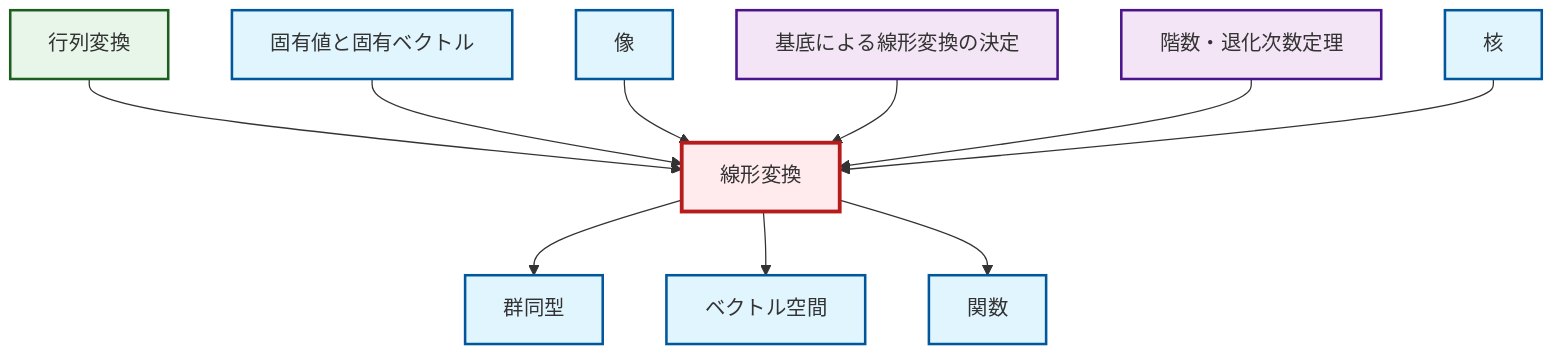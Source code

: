 graph TD
    classDef definition fill:#e1f5fe,stroke:#01579b,stroke-width:2px
    classDef theorem fill:#f3e5f5,stroke:#4a148c,stroke-width:2px
    classDef axiom fill:#fff3e0,stroke:#e65100,stroke-width:2px
    classDef example fill:#e8f5e9,stroke:#1b5e20,stroke-width:2px
    classDef current fill:#ffebee,stroke:#b71c1c,stroke-width:3px
    def-linear-transformation["線形変換"]:::definition
    thm-linear-transformation-basis["基底による線形変換の決定"]:::theorem
    def-kernel["核"]:::definition
    def-isomorphism["群同型"]:::definition
    ex-matrix-transformation["行列変換"]:::example
    def-vector-space["ベクトル空間"]:::definition
    def-eigenvalue-eigenvector["固有値と固有ベクトル"]:::definition
    def-function["関数"]:::definition
    def-image["像"]:::definition
    thm-rank-nullity["階数・退化次数定理"]:::theorem
    ex-matrix-transformation --> def-linear-transformation
    def-linear-transformation --> def-isomorphism
    def-linear-transformation --> def-vector-space
    def-eigenvalue-eigenvector --> def-linear-transformation
    def-image --> def-linear-transformation
    thm-linear-transformation-basis --> def-linear-transformation
    thm-rank-nullity --> def-linear-transformation
    def-kernel --> def-linear-transformation
    def-linear-transformation --> def-function
    class def-linear-transformation current